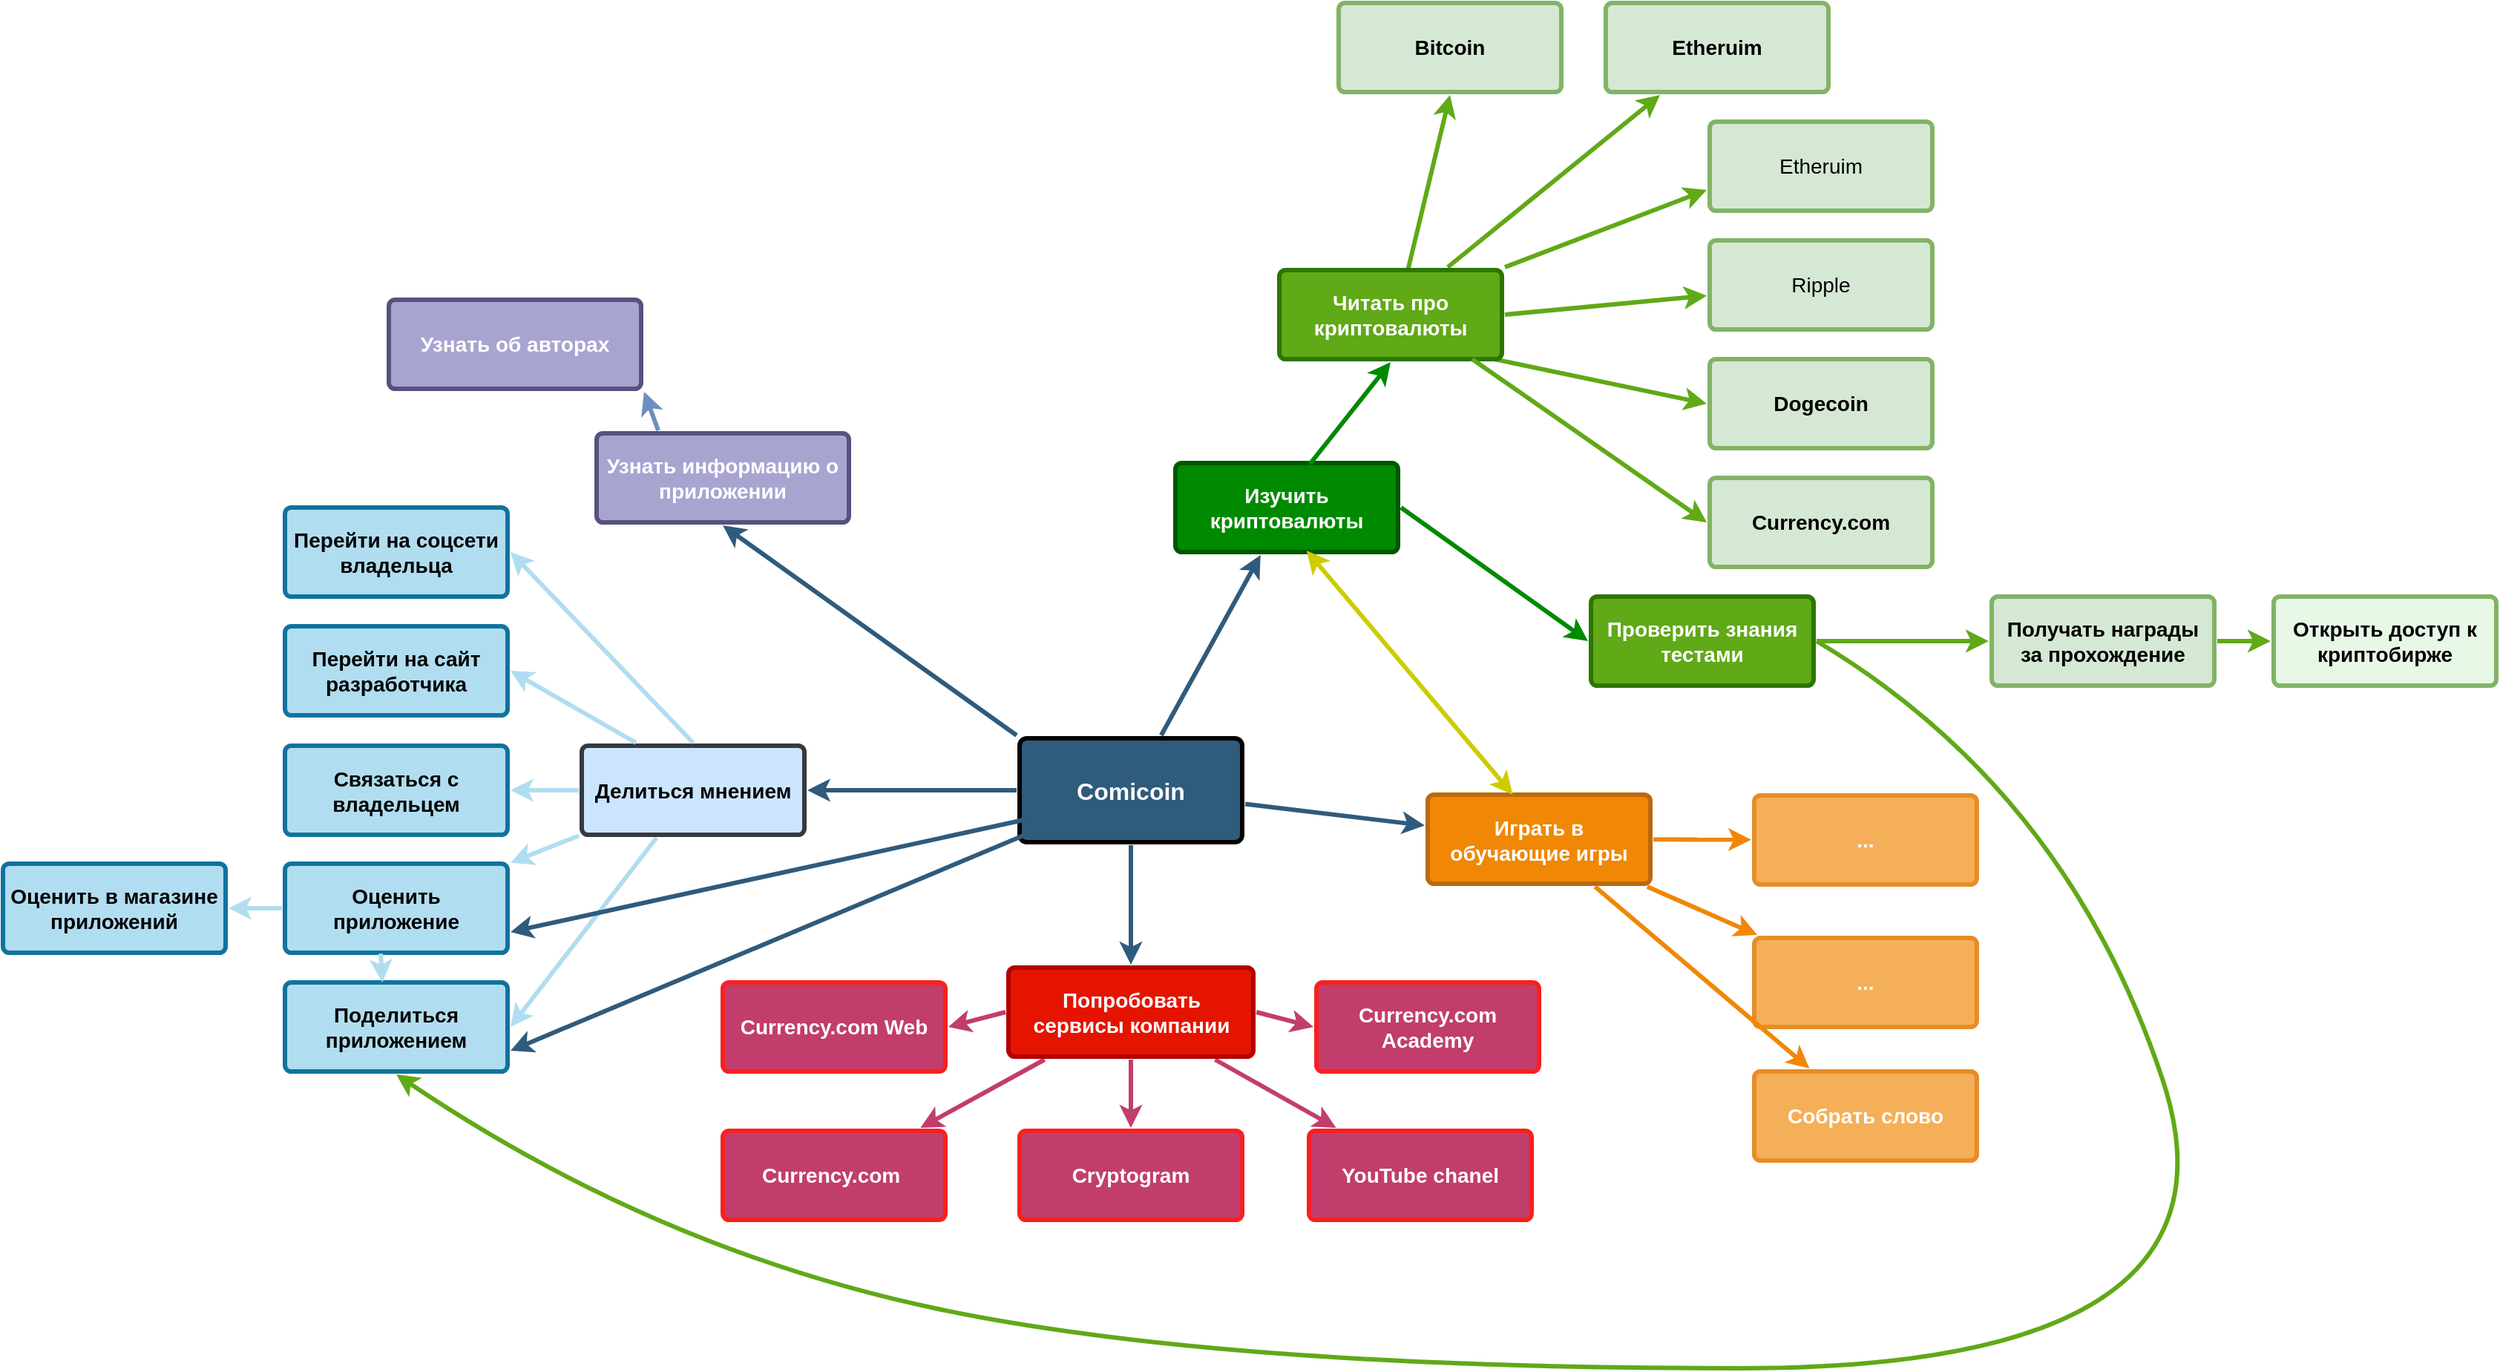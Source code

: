 <mxfile version="20.8.10" type="github">
  <diagram id="6a731a19-8d31-9384-78a2-239565b7b9f0" name="Page-1">
    <mxGraphModel dx="2569" dy="1602" grid="1" gridSize="10" guides="1" tooltips="1" connect="1" arrows="1" fold="1" page="1" pageScale="1" pageWidth="1169" pageHeight="827" background="none" math="0" shadow="0">
      <root>
        <mxCell id="0" />
        <mxCell id="1" parent="0" />
        <mxCell id="1745" value="" style="edgeStyle=none;rounded=0;jumpStyle=none;html=1;shadow=0;labelBackgroundColor=none;startArrow=none;startFill=0;endArrow=classic;endFill=1;jettySize=auto;orthogonalLoop=1;strokeColor=#2F5B7C;strokeWidth=3;fontFamily=Helvetica;fontSize=16;fontColor=#23445D;spacing=5;" parent="1" source="1749" target="1764" edge="1">
          <mxGeometry relative="1" as="geometry" />
        </mxCell>
        <mxCell id="1746" value="" style="edgeStyle=none;rounded=0;jumpStyle=none;html=1;shadow=0;labelBackgroundColor=none;startArrow=none;startFill=0;endArrow=classic;endFill=1;jettySize=auto;orthogonalLoop=1;strokeColor=#2F5B7C;strokeWidth=3;fontFamily=Helvetica;fontSize=16;fontColor=#23445D;spacing=5;" parent="1" source="1749" target="1771" edge="1">
          <mxGeometry relative="1" as="geometry" />
        </mxCell>
        <mxCell id="1747" value="" style="edgeStyle=none;rounded=0;jumpStyle=none;html=1;shadow=0;labelBackgroundColor=none;startArrow=none;startFill=0;endArrow=classic;endFill=1;jettySize=auto;orthogonalLoop=1;strokeColor=#2F5B7C;strokeWidth=3;fontFamily=Helvetica;fontSize=16;fontColor=#23445D;spacing=5;" parent="1" source="1749" target="1760" edge="1">
          <mxGeometry relative="1" as="geometry" />
        </mxCell>
        <mxCell id="1748" value="" style="edgeStyle=none;rounded=0;jumpStyle=none;html=1;shadow=0;labelBackgroundColor=none;startArrow=none;startFill=0;endArrow=classic;endFill=1;jettySize=auto;orthogonalLoop=1;strokeColor=#2F5B7C;strokeWidth=3;fontFamily=Helvetica;fontSize=16;fontColor=#23445D;spacing=5;" parent="1" source="1749" target="1753" edge="1">
          <mxGeometry relative="1" as="geometry" />
        </mxCell>
        <mxCell id="1749" value="Comicoin" style="rounded=1;whiteSpace=wrap;html=1;shadow=0;labelBackgroundColor=none;strokeColor=default;strokeWidth=3;fillColor=#2F5B7C;fontFamily=Helvetica;fontSize=16;fontColor=#FFFFFF;align=center;fontStyle=1;spacing=5;arcSize=7;perimeterSpacing=2;" parent="1" vertex="1">
          <mxGeometry x="495" y="375.5" width="150" height="70" as="geometry" />
        </mxCell>
        <mxCell id="1750" value="" style="edgeStyle=none;rounded=1;jumpStyle=none;html=1;shadow=0;labelBackgroundColor=none;startArrow=none;startFill=0;jettySize=auto;orthogonalLoop=1;strokeColor=#B1DDF0;strokeWidth=3;fontFamily=Helvetica;fontSize=14;fontColor=#FFFFFF;spacing=5;fontStyle=1;fillColor=#b0e3e6;" parent="1" source="1753" target="1756" edge="1">
          <mxGeometry relative="1" as="geometry" />
        </mxCell>
        <mxCell id="1751" value="" style="edgeStyle=none;rounded=1;jumpStyle=none;html=1;shadow=0;labelBackgroundColor=none;startArrow=none;startFill=0;jettySize=auto;orthogonalLoop=1;strokeColor=#B1DDF0;strokeWidth=3;fontFamily=Helvetica;fontSize=14;fontColor=#FFFFFF;spacing=5;fontStyle=1;fillColor=#b0e3e6;" parent="1" source="1753" target="1755" edge="1">
          <mxGeometry relative="1" as="geometry" />
        </mxCell>
        <mxCell id="1752" value="" style="edgeStyle=none;rounded=1;jumpStyle=none;html=1;shadow=0;labelBackgroundColor=none;startArrow=none;startFill=0;jettySize=auto;orthogonalLoop=1;strokeColor=#B1DDF0;strokeWidth=3;fontFamily=Helvetica;fontSize=14;fontColor=#FFFFFF;spacing=5;fontStyle=1;fillColor=#b0e3e6;entryX=1;entryY=0.5;entryDx=0;entryDy=0;" parent="1" source="1753" target="1754" edge="1">
          <mxGeometry relative="1" as="geometry" />
        </mxCell>
        <mxCell id="1753" value="Делиться мнением" style="rounded=1;whiteSpace=wrap;html=1;shadow=0;labelBackgroundColor=none;strokeColor=#36393d;strokeWidth=3;fillColor=#cce5ff;fontFamily=Helvetica;fontSize=14;align=center;spacing=5;fontStyle=1;arcSize=7;perimeterSpacing=2;" parent="1" vertex="1">
          <mxGeometry x="200" y="380.5" width="150" height="60" as="geometry" />
        </mxCell>
        <mxCell id="1754" value="Поделиться приложением" style="rounded=1;whiteSpace=wrap;html=1;shadow=0;labelBackgroundColor=none;strokeColor=#10739e;strokeWidth=3;fillColor=#b1ddf0;fontFamily=Helvetica;fontSize=14;align=center;spacing=5;fontStyle=1;arcSize=7;perimeterSpacing=2;" parent="1" vertex="1">
          <mxGeometry y="540" width="150" height="60" as="geometry" />
        </mxCell>
        <mxCell id="1755" value="Оценить приложение" style="rounded=1;whiteSpace=wrap;html=1;shadow=0;labelBackgroundColor=none;strokeColor=#10739e;strokeWidth=3;fillColor=#b1ddf0;fontFamily=Helvetica;fontSize=14;align=center;spacing=5;fontStyle=1;arcSize=7;perimeterSpacing=2;" parent="1" vertex="1">
          <mxGeometry y="460" width="150" height="60" as="geometry" />
        </mxCell>
        <mxCell id="1756" value="Связаться с владельцем" style="rounded=1;whiteSpace=wrap;html=1;shadow=0;labelBackgroundColor=none;strokeColor=#10739e;strokeWidth=3;fillColor=#B1DDF0;fontFamily=Helvetica;fontSize=14;align=center;spacing=5;fontStyle=1;arcSize=7;perimeterSpacing=2;" parent="1" vertex="1">
          <mxGeometry y="380.5" width="150" height="60" as="geometry" />
        </mxCell>
        <mxCell id="1757" value="" style="edgeStyle=none;rounded=0;jumpStyle=none;html=1;shadow=0;labelBackgroundColor=none;startArrow=none;startFill=0;endArrow=classic;endFill=1;jettySize=auto;orthogonalLoop=1;strokeColor=#C13E6C;strokeWidth=3;fontFamily=Helvetica;fontSize=14;fontColor=#FFFFFF;spacing=5;" parent="1" source="1760" target="1763" edge="1">
          <mxGeometry relative="1" as="geometry" />
        </mxCell>
        <mxCell id="1758" value="" style="edgeStyle=none;rounded=0;jumpStyle=none;html=1;shadow=0;labelBackgroundColor=none;startArrow=none;startFill=0;endArrow=classic;endFill=1;jettySize=auto;orthogonalLoop=1;strokeColor=#C13E6C;strokeWidth=3;fontFamily=Helvetica;fontSize=14;fontColor=#FFFFFF;spacing=5;" parent="1" source="1760" target="1762" edge="1">
          <mxGeometry relative="1" as="geometry" />
        </mxCell>
        <mxCell id="1759" value="" style="edgeStyle=none;rounded=0;jumpStyle=none;html=1;shadow=0;labelBackgroundColor=none;startArrow=none;startFill=0;endArrow=classic;endFill=1;jettySize=auto;orthogonalLoop=1;strokeColor=#C13E6C;strokeWidth=3;fontFamily=Helvetica;fontSize=14;fontColor=#FFFFFF;spacing=5;" parent="1" source="1760" target="1761" edge="1">
          <mxGeometry relative="1" as="geometry" />
        </mxCell>
        <mxCell id="1760" value="Попробовать сервисы компании" style="rounded=1;whiteSpace=wrap;html=1;shadow=0;labelBackgroundColor=none;strokeColor=#B20000;strokeWidth=3;fillColor=#e51400;fontFamily=Helvetica;fontSize=14;fontColor=#ffffff;align=center;spacing=5;fontStyle=1;arcSize=7;perimeterSpacing=2;" parent="1" vertex="1">
          <mxGeometry x="487.5" y="530" width="165" height="60" as="geometry" />
        </mxCell>
        <mxCell id="1761" value="YouTube chanel" style="rounded=1;whiteSpace=wrap;html=1;shadow=0;labelBackgroundColor=none;strokeColor=#f82020;strokeWidth=3;fillColor=#c13e6c;fontFamily=Helvetica;fontSize=14;fontColor=#FFFFFF;align=center;spacing=5;arcSize=7;perimeterSpacing=2;fontStyle=1" parent="1" vertex="1">
          <mxGeometry x="690" y="640" width="150" height="60" as="geometry" />
        </mxCell>
        <mxCell id="1762" value="Cryptogram" style="rounded=1;whiteSpace=wrap;html=1;shadow=0;labelBackgroundColor=none;strokeColor=#f82020;strokeWidth=3;fillColor=#c13e6c;fontFamily=Helvetica;fontSize=14;fontColor=#FFFFFF;align=center;spacing=5;arcSize=7;perimeterSpacing=2;fontStyle=1" parent="1" vertex="1">
          <mxGeometry x="495" y="640" width="150" height="60" as="geometry" />
        </mxCell>
        <mxCell id="1763" value="Currency.com&amp;nbsp;" style="rounded=1;whiteSpace=wrap;html=1;shadow=0;labelBackgroundColor=none;strokeColor=#f82020;strokeWidth=3;fillColor=#c13e6c;fontFamily=Helvetica;fontSize=14;fontColor=#FFFFFF;align=center;spacing=5;arcSize=7;perimeterSpacing=2;fontStyle=1" parent="1" vertex="1">
          <mxGeometry x="295" y="640" width="150" height="60" as="geometry" />
        </mxCell>
        <mxCell id="1764" value="Играть в обучающие игры" style="rounded=1;whiteSpace=wrap;html=1;shadow=0;labelBackgroundColor=none;strokeColor=#bb690c;strokeWidth=3;fillColor=#F08705;fontFamily=Helvetica;fontSize=14;fontColor=#FFFFFF;align=center;spacing=5;fontStyle=1;arcSize=7;perimeterSpacing=2;" parent="1" vertex="1">
          <mxGeometry x="770" y="413.5" width="150" height="60" as="geometry" />
        </mxCell>
        <mxCell id="1765" value="..." style="rounded=1;whiteSpace=wrap;html=1;shadow=0;labelBackgroundColor=none;strokeColor=#e68d28;strokeWidth=3;fillColor=#f5af58;fontFamily=Helvetica;fontSize=14;fontColor=#FFFFFF;align=center;spacing=5;arcSize=7;perimeterSpacing=2;fontStyle=1" parent="1" vertex="1">
          <mxGeometry x="990" y="414" width="150" height="60" as="geometry" />
        </mxCell>
        <mxCell id="1766" value="" style="edgeStyle=none;rounded=0;jumpStyle=none;html=1;shadow=0;labelBackgroundColor=none;startArrow=none;startFill=0;endArrow=classic;endFill=1;jettySize=auto;orthogonalLoop=1;strokeColor=#F08705;strokeWidth=3;fontFamily=Helvetica;fontSize=14;fontColor=#FFFFFF;spacing=5;" parent="1" source="1764" target="1765" edge="1">
          <mxGeometry relative="1" as="geometry" />
        </mxCell>
        <mxCell id="1767" value="..." style="rounded=1;whiteSpace=wrap;html=1;shadow=0;labelBackgroundColor=none;strokeColor=#e68d28;strokeWidth=3;fillColor=#f5af58;fontFamily=Helvetica;fontSize=14;fontColor=#FFFFFF;align=center;spacing=5;arcSize=7;perimeterSpacing=2;fontStyle=1" parent="1" vertex="1">
          <mxGeometry x="990" y="510" width="150" height="60" as="geometry" />
        </mxCell>
        <mxCell id="1768" value="" style="edgeStyle=none;rounded=0;jumpStyle=none;html=1;shadow=0;labelBackgroundColor=none;startArrow=none;startFill=0;endArrow=classic;endFill=1;jettySize=auto;orthogonalLoop=1;strokeColor=#F08705;strokeWidth=3;fontFamily=Helvetica;fontSize=14;fontColor=#FFFFFF;spacing=5;" parent="1" source="1764" target="1767" edge="1">
          <mxGeometry relative="1" as="geometry" />
        </mxCell>
        <mxCell id="1769" value="Собрать слово" style="rounded=1;whiteSpace=wrap;html=1;shadow=0;labelBackgroundColor=none;strokeColor=#e68d28;strokeWidth=3;fillColor=#f5af58;fontFamily=Helvetica;fontSize=14;fontColor=#FFFFFF;align=center;spacing=5;arcSize=7;perimeterSpacing=2;fontStyle=1" parent="1" vertex="1">
          <mxGeometry x="990" y="600" width="150" height="60" as="geometry" />
        </mxCell>
        <mxCell id="1770" value="" style="edgeStyle=none;rounded=0;jumpStyle=none;html=1;shadow=0;labelBackgroundColor=none;startArrow=none;startFill=0;endArrow=classic;endFill=1;jettySize=auto;orthogonalLoop=1;strokeColor=#F08705;strokeWidth=3;fontFamily=Helvetica;fontSize=14;fontColor=#FFFFFF;spacing=5;" parent="1" source="1764" target="1769" edge="1">
          <mxGeometry relative="1" as="geometry" />
        </mxCell>
        <mxCell id="1771" value="Изучить криптовалюты" style="rounded=1;whiteSpace=wrap;html=1;shadow=0;labelBackgroundColor=none;strokeColor=#005700;strokeWidth=3;fillColor=#008A00;fontFamily=Helvetica;fontSize=14;fontColor=#ffffff;align=center;spacing=5;fontStyle=1;arcSize=7;perimeterSpacing=2;" parent="1" vertex="1">
          <mxGeometry x="600" y="190.0" width="150" height="60" as="geometry" />
        </mxCell>
        <mxCell id="1773" value="" style="edgeStyle=none;rounded=1;jumpStyle=none;html=1;shadow=0;labelBackgroundColor=none;startArrow=none;startFill=0;jettySize=auto;orthogonalLoop=1;strokeColor=#60A917;strokeWidth=3;fontFamily=Helvetica;fontSize=14;fontColor=#FFFFFF;spacing=5;fontStyle=1;fillColor=#b0e3e6;exitX=0.936;exitY=0.96;exitDx=0;exitDy=0;entryX=0;entryY=0.5;entryDx=0;entryDy=0;exitPerimeter=0;" parent="1" source="UL254Td3M0qve1C45Teg-1788" target="UL254Td3M0qve1C45Teg-1831" edge="1">
          <mxGeometry relative="1" as="geometry">
            <mxPoint x="840" y="430" as="sourcePoint" />
            <mxPoint x="1077.743" y="218" as="targetPoint" />
          </mxGeometry>
        </mxCell>
        <mxCell id="1775" value="" style="edgeStyle=none;rounded=1;jumpStyle=none;html=1;shadow=0;labelBackgroundColor=none;startArrow=none;startFill=0;jettySize=auto;orthogonalLoop=1;strokeColor=#60A917;strokeWidth=3;fontFamily=Helvetica;fontSize=14;fontColor=#FFFFFF;spacing=5;fontStyle=1;fillColor=#b0e3e6;exitX=1;exitY=0.5;exitDx=0;exitDy=0;" parent="1" source="UL254Td3M0qve1C45Teg-1788" target="1774" edge="1">
          <mxGeometry relative="1" as="geometry" />
        </mxCell>
        <mxCell id="1776" value="Etheruim" style="rounded=1;whiteSpace=wrap;html=1;shadow=0;labelBackgroundColor=none;strokeColor=#82b366;strokeWidth=3;fillColor=#d5e8d4;fontFamily=Helvetica;fontSize=14;align=center;spacing=5;fontStyle=0;arcSize=7;perimeterSpacing=2;" parent="1" vertex="1">
          <mxGeometry x="960" y="-40" width="150" height="60" as="geometry" />
        </mxCell>
        <mxCell id="1777" value="" style="edgeStyle=none;rounded=1;jumpStyle=none;html=1;shadow=0;labelBackgroundColor=none;startArrow=none;startFill=0;jettySize=auto;orthogonalLoop=1;strokeColor=#60A917;strokeWidth=3;fontFamily=Helvetica;fontSize=14;fontColor=#FFFFFF;spacing=5;fontStyle=1;fillColor=#b0e3e6;exitX=0.75;exitY=0;exitDx=0;exitDy=0;entryX=0.25;entryY=1;entryDx=0;entryDy=0;" parent="1" source="UL254Td3M0qve1C45Teg-1788" target="UL254Td3M0qve1C45Teg-1833" edge="1">
          <mxGeometry relative="1" as="geometry">
            <mxPoint x="970" y="-90" as="targetPoint" />
          </mxGeometry>
        </mxCell>
        <mxCell id="1778" value="Bitcoin" style="rounded=1;whiteSpace=wrap;html=1;shadow=0;labelBackgroundColor=none;strokeColor=#82b366;strokeWidth=3;fillColor=#d5e8d4;fontFamily=Helvetica;fontSize=14;align=center;spacing=5;fontStyle=1;arcSize=7;perimeterSpacing=2;" parent="1" vertex="1">
          <mxGeometry x="710" y="-120" width="150" height="60" as="geometry" />
        </mxCell>
        <mxCell id="1779" value="" style="edgeStyle=none;rounded=1;jumpStyle=none;html=1;shadow=0;labelBackgroundColor=none;startArrow=none;startFill=0;jettySize=auto;orthogonalLoop=1;strokeColor=#60A917;strokeWidth=3;fontFamily=Helvetica;fontSize=14;fontColor=#FFFFFF;spacing=5;fontStyle=1;fillColor=#b0e3e6;exitX=0.571;exitY=0.075;exitDx=0;exitDy=0;entryX=0.5;entryY=1;entryDx=0;entryDy=0;exitPerimeter=0;" parent="1" source="UL254Td3M0qve1C45Teg-1788" target="1778" edge="1">
          <mxGeometry relative="1" as="geometry" />
        </mxCell>
        <mxCell id="UL254Td3M0qve1C45Teg-1784" value="" style="edgeStyle=none;rounded=0;jumpStyle=none;html=1;shadow=0;labelBackgroundColor=none;startArrow=none;startFill=0;endArrow=classic;endFill=1;jettySize=auto;orthogonalLoop=1;strokeColor=#60A917;strokeWidth=3;fontFamily=Helvetica;fontSize=16;fontColor=#23445D;spacing=5;entryX=0;entryY=0.5;entryDx=0;entryDy=0;" edge="1" parent="1" source="UL254Td3M0qve1C45Teg-1798" target="UL254Td3M0qve1C45Teg-1783">
          <mxGeometry relative="1" as="geometry">
            <mxPoint x="1140" y="320" as="sourcePoint" />
            <mxPoint x="703" y="422.425" as="targetPoint" />
          </mxGeometry>
        </mxCell>
        <mxCell id="UL254Td3M0qve1C45Teg-1788" value="Читать про криптовалюты" style="rounded=1;whiteSpace=wrap;html=1;shadow=0;labelBackgroundColor=none;strokeColor=#2D7600;strokeWidth=3;fillColor=#60A917;fontFamily=Helvetica;fontSize=14;fontColor=#ffffff;align=center;spacing=5;fontStyle=1;arcSize=7;perimeterSpacing=2;" vertex="1" parent="1">
          <mxGeometry x="670" y="60.0" width="150" height="60" as="geometry" />
        </mxCell>
        <mxCell id="UL254Td3M0qve1C45Teg-1783" value="Получать награды за прохождение" style="rounded=1;whiteSpace=wrap;html=1;shadow=0;labelBackgroundColor=none;strokeColor=#82b366;strokeWidth=3;fillColor=#d5e8d4;fontFamily=Helvetica;fontSize=14;align=center;spacing=5;fontStyle=1;arcSize=7;perimeterSpacing=2;" vertex="1" parent="1">
          <mxGeometry x="1150" y="280.0" width="150" height="60" as="geometry" />
        </mxCell>
        <mxCell id="UL254Td3M0qve1C45Teg-1790" value="" style="edgeStyle=none;rounded=0;jumpStyle=none;html=1;shadow=0;labelBackgroundColor=none;startArrow=none;startFill=0;endArrow=classic;endFill=1;jettySize=auto;orthogonalLoop=1;strokeColor=#008A00;strokeWidth=3;fontFamily=Helvetica;fontSize=16;fontColor=#23445D;spacing=5;entryX=0.5;entryY=1;entryDx=0;entryDy=0;exitX=0.602;exitY=0.04;exitDx=0;exitDy=0;exitPerimeter=0;" edge="1" parent="1" source="1771" target="UL254Td3M0qve1C45Teg-1788">
          <mxGeometry relative="1" as="geometry">
            <mxPoint x="770" y="380" as="sourcePoint" />
            <mxPoint x="816.5" y="538" as="targetPoint" />
          </mxGeometry>
        </mxCell>
        <mxCell id="UL254Td3M0qve1C45Teg-1792" style="edgeStyle=none;rounded=0;orthogonalLoop=1;jettySize=auto;html=1;exitX=0.25;exitY=1;exitDx=0;exitDy=0;" edge="1" parent="1" source="1776" target="1776">
          <mxGeometry relative="1" as="geometry" />
        </mxCell>
        <mxCell id="UL254Td3M0qve1C45Teg-1793" value="Currency.com Academy" style="rounded=1;whiteSpace=wrap;html=1;shadow=0;labelBackgroundColor=none;strokeColor=#f82020;strokeWidth=3;fillColor=#c13e6c;fontFamily=Helvetica;fontSize=14;fontColor=#FFFFFF;align=center;spacing=5;arcSize=7;perimeterSpacing=2;fontStyle=1" vertex="1" parent="1">
          <mxGeometry x="695" y="540" width="150" height="60" as="geometry" />
        </mxCell>
        <mxCell id="UL254Td3M0qve1C45Teg-1794" value="Currency.com Web" style="rounded=1;whiteSpace=wrap;html=1;shadow=0;labelBackgroundColor=none;strokeColor=#f82020;strokeWidth=3;fillColor=#C13E6C;fontFamily=Helvetica;fontSize=14;fontColor=#FFFFFF;align=center;spacing=5;arcSize=7;perimeterSpacing=2;fontStyle=1" vertex="1" parent="1">
          <mxGeometry x="295" y="540" width="150" height="60" as="geometry" />
        </mxCell>
        <mxCell id="UL254Td3M0qve1C45Teg-1795" value="" style="edgeStyle=none;rounded=0;jumpStyle=none;html=1;shadow=0;labelBackgroundColor=none;startArrow=none;startFill=0;endArrow=classic;endFill=1;jettySize=auto;orthogonalLoop=1;strokeColor=#C13E6C;strokeWidth=3;fontFamily=Helvetica;fontSize=14;fontColor=#FFFFFF;spacing=5;entryX=1;entryY=0.5;entryDx=0;entryDy=0;exitX=0;exitY=0.5;exitDx=0;exitDy=0;" edge="1" parent="1" source="1760" target="UL254Td3M0qve1C45Teg-1794">
          <mxGeometry relative="1" as="geometry">
            <mxPoint x="503" y="641.3" as="sourcePoint" />
            <mxPoint x="457" y="659.7" as="targetPoint" />
          </mxGeometry>
        </mxCell>
        <mxCell id="UL254Td3M0qve1C45Teg-1796" value="" style="edgeStyle=none;rounded=0;jumpStyle=none;html=1;shadow=0;labelBackgroundColor=none;startArrow=none;startFill=0;endArrow=classic;endFill=1;jettySize=auto;orthogonalLoop=1;strokeColor=#C13E6C;strokeWidth=3;fontFamily=Helvetica;fontSize=14;fontColor=#FFFFFF;spacing=5;entryX=0;entryY=0.5;entryDx=0;entryDy=0;exitX=1;exitY=0.5;exitDx=0;exitDy=0;" edge="1" parent="1" source="1760" target="UL254Td3M0qve1C45Teg-1793">
          <mxGeometry relative="1" as="geometry">
            <mxPoint x="503" y="610.5" as="sourcePoint" />
            <mxPoint x="442" y="610.5" as="targetPoint" />
          </mxGeometry>
        </mxCell>
        <mxCell id="UL254Td3M0qve1C45Teg-1797" value="" style="edgeStyle=none;rounded=0;jumpStyle=none;html=1;shadow=0;labelBackgroundColor=none;startArrow=none;startFill=0;endArrow=classic;endFill=1;jettySize=auto;orthogonalLoop=1;strokeColor=#008A00;strokeWidth=3;fontFamily=Helvetica;fontSize=16;fontColor=#23445D;spacing=5;exitX=1;exitY=0.5;exitDx=0;exitDy=0;entryX=0;entryY=0.5;entryDx=0;entryDy=0;" edge="1" parent="1" source="1771" target="UL254Td3M0qve1C45Teg-1798">
          <mxGeometry relative="1" as="geometry">
            <mxPoint x="910" y="410" as="sourcePoint" />
            <mxPoint x="970" y="410.33" as="targetPoint" />
          </mxGeometry>
        </mxCell>
        <mxCell id="UL254Td3M0qve1C45Teg-1798" value="Проверить знания тестами" style="rounded=1;whiteSpace=wrap;html=1;shadow=0;labelBackgroundColor=none;strokeColor=#2D7600;strokeWidth=3;fillColor=#60a917;fontFamily=Helvetica;fontSize=14;fontColor=#ffffff;align=center;spacing=5;fontStyle=1;arcSize=7;perimeterSpacing=2;" vertex="1" parent="1">
          <mxGeometry x="880" y="280.0" width="150" height="60" as="geometry" />
        </mxCell>
        <mxCell id="UL254Td3M0qve1C45Teg-1801" value="" style="edgeStyle=none;rounded=1;jumpStyle=none;html=1;shadow=0;labelBackgroundColor=none;startArrow=none;startFill=0;jettySize=auto;orthogonalLoop=1;strokeColor=#B1DDF0;strokeWidth=3;fontFamily=Helvetica;fontSize=14;fontColor=#FFFFFF;spacing=5;fontStyle=1;fillColor=#b0e3e6;entryX=1;entryY=0.5;entryDx=0;entryDy=0;exitX=0.25;exitY=0;exitDx=0;exitDy=0;" edge="1" parent="1" source="1753" target="UL254Td3M0qve1C45Teg-1802">
          <mxGeometry relative="1" as="geometry">
            <mxPoint x="260" y="360" as="sourcePoint" />
            <mxPoint x="210" y="310" as="targetPoint" />
          </mxGeometry>
        </mxCell>
        <mxCell id="UL254Td3M0qve1C45Teg-1802" value="Перейти на сайт разработчика" style="rounded=1;whiteSpace=wrap;html=1;shadow=0;labelBackgroundColor=none;strokeColor=#10739e;strokeWidth=3;fillColor=#b1ddf0;fontFamily=Helvetica;fontSize=14;align=center;spacing=5;fontStyle=1;arcSize=7;perimeterSpacing=2;" vertex="1" parent="1">
          <mxGeometry y="300" width="150" height="60" as="geometry" />
        </mxCell>
        <mxCell id="UL254Td3M0qve1C45Teg-1808" value="" style="endArrow=classic;startArrow=classic;html=1;rounded=1;jumpSize=7;strokeColor=#CCCC00;strokeWidth=3;fillColor=#ffff88;entryX=0.587;entryY=0.954;entryDx=0;entryDy=0;entryPerimeter=0;exitX=0.385;exitY=0.031;exitDx=0;exitDy=0;exitPerimeter=0;" edge="1" parent="1" source="1764" target="1771">
          <mxGeometry width="50" height="50" relative="1" as="geometry">
            <mxPoint x="905" y="390" as="sourcePoint" />
            <mxPoint x="805" y="300" as="targetPoint" />
          </mxGeometry>
        </mxCell>
        <mxCell id="UL254Td3M0qve1C45Teg-1810" value="" style="edgeStyle=none;rounded=1;jumpStyle=none;html=1;shadow=0;labelBackgroundColor=none;startArrow=none;startFill=0;jettySize=auto;orthogonalLoop=1;strokeColor=#B1DDF0;strokeWidth=3;fontFamily=Helvetica;fontSize=14;fontColor=#FFFFFF;spacing=5;fontStyle=1;fillColor=#b0e3e6;exitX=0.432;exitY=0.978;exitDx=0;exitDy=0;entryX=0.439;entryY=0.03;entryDx=0;entryDy=0;exitPerimeter=0;entryPerimeter=0;" edge="1" parent="1" source="1755" target="1754">
          <mxGeometry relative="1" as="geometry">
            <mxPoint x="233" y="451.437" as="sourcePoint" />
            <mxPoint x="-110" y="510" as="targetPoint" />
          </mxGeometry>
        </mxCell>
        <mxCell id="UL254Td3M0qve1C45Teg-1814" value="" style="edgeStyle=none;rounded=1;jumpStyle=none;html=1;shadow=0;labelBackgroundColor=none;startArrow=none;startFill=0;jettySize=auto;orthogonalLoop=1;strokeColor=#2F5B7C;strokeWidth=3;fontFamily=Helvetica;fontSize=14;fontColor=#FFFFFF;spacing=5;fontStyle=1;fillColor=#b0e3e6;entryX=1;entryY=0.75;entryDx=0;entryDy=0;" edge="1" parent="1" target="1754">
          <mxGeometry relative="1" as="geometry">
            <mxPoint x="500" y="440" as="sourcePoint" />
            <mxPoint x="162" y="600" as="targetPoint" />
          </mxGeometry>
        </mxCell>
        <mxCell id="UL254Td3M0qve1C45Teg-1815" value="Перейти на соцсети владельца" style="rounded=1;whiteSpace=wrap;html=1;shadow=0;labelBackgroundColor=none;strokeColor=#10739e;strokeWidth=3;fillColor=#b1ddf0;fontFamily=Helvetica;fontSize=14;align=center;spacing=5;fontStyle=1;arcSize=7;perimeterSpacing=2;" vertex="1" parent="1">
          <mxGeometry y="220" width="150" height="60" as="geometry" />
        </mxCell>
        <mxCell id="UL254Td3M0qve1C45Teg-1816" value="" style="edgeStyle=none;rounded=1;jumpStyle=none;html=1;shadow=0;labelBackgroundColor=none;startArrow=none;startFill=0;jettySize=auto;orthogonalLoop=1;strokeColor=#B1DDF0;strokeWidth=3;fontFamily=Helvetica;fontSize=14;fontColor=#FFFFFF;spacing=5;fontStyle=1;fillColor=#b0e3e6;entryX=1;entryY=0.5;entryDx=0;entryDy=0;exitX=0.5;exitY=0;exitDx=0;exitDy=0;" edge="1" parent="1" source="1753" target="UL254Td3M0qve1C45Teg-1815">
          <mxGeometry relative="1" as="geometry">
            <mxPoint x="290" y="370" as="sourcePoint" />
            <mxPoint x="223.5" y="312" as="targetPoint" />
          </mxGeometry>
        </mxCell>
        <mxCell id="UL254Td3M0qve1C45Teg-1817" value="" style="edgeStyle=none;rounded=0;jumpStyle=none;html=1;shadow=0;labelBackgroundColor=none;startArrow=none;startFill=0;endArrow=classic;endFill=1;jettySize=auto;orthogonalLoop=1;strokeColor=#2F5B7C;strokeWidth=3;fontFamily=Helvetica;fontSize=16;fontColor=#23445D;spacing=5;entryX=1;entryY=0.75;entryDx=0;entryDy=0;" edge="1" parent="1" target="1755">
          <mxGeometry relative="1" as="geometry">
            <mxPoint x="500" y="430" as="sourcePoint" />
            <mxPoint x="377" y="425.5" as="targetPoint" />
          </mxGeometry>
        </mxCell>
        <mxCell id="UL254Td3M0qve1C45Teg-1811" value="Оценить в магазине приложений" style="rounded=1;whiteSpace=wrap;html=1;shadow=0;labelBackgroundColor=none;strokeColor=#10739e;strokeWidth=3;fillColor=#b1ddf0;fontFamily=Helvetica;fontSize=14;align=center;spacing=5;fontStyle=1;arcSize=7;perimeterSpacing=2;" vertex="1" parent="1">
          <mxGeometry x="-190" y="460" width="150" height="60" as="geometry" />
        </mxCell>
        <mxCell id="UL254Td3M0qve1C45Teg-1819" value="" style="edgeStyle=none;rounded=1;jumpStyle=none;html=1;shadow=0;labelBackgroundColor=none;startArrow=none;startFill=0;jettySize=auto;orthogonalLoop=1;strokeColor=#B1DDF0;strokeWidth=3;fontFamily=Helvetica;fontSize=14;fontColor=#FFFFFF;spacing=5;fontStyle=1;fillColor=#b0e3e6;exitX=0;exitY=0.5;exitDx=0;exitDy=0;entryX=1;entryY=0.5;entryDx=0;entryDy=0;" edge="1" parent="1" source="1755" target="UL254Td3M0qve1C45Teg-1811">
          <mxGeometry relative="1" as="geometry">
            <mxPoint x="74.528" y="530.592" as="sourcePoint" />
            <mxPoint x="-40" y="490" as="targetPoint" />
          </mxGeometry>
        </mxCell>
        <mxCell id="UL254Td3M0qve1C45Teg-1820" value="" style="edgeStyle=none;rounded=0;jumpStyle=none;html=1;shadow=0;labelBackgroundColor=none;startArrow=none;startFill=0;endArrow=classic;endFill=1;jettySize=auto;orthogonalLoop=1;strokeColor=#2F5B7C;strokeWidth=3;fontFamily=Helvetica;fontSize=16;fontColor=#23445D;spacing=5;fillColor=#dae8fc;entryX=0.5;entryY=1;entryDx=0;entryDy=0;exitX=0;exitY=0;exitDx=0;exitDy=0;" edge="1" parent="1" source="1749" target="UL254Td3M0qve1C45Teg-1822">
          <mxGeometry relative="1" as="geometry">
            <mxPoint x="640" y="440" as="sourcePoint" />
            <mxPoint x="950" y="560" as="targetPoint" />
          </mxGeometry>
        </mxCell>
        <mxCell id="UL254Td3M0qve1C45Teg-1822" value="Узнать информацию о приложении" style="rounded=1;whiteSpace=wrap;html=1;shadow=0;labelBackgroundColor=none;strokeColor=#56517e;strokeWidth=3;fillColor=#a8a4d0;fontFamily=Helvetica;fontSize=14;align=center;spacing=5;fontStyle=1;arcSize=7;perimeterSpacing=2;fontColor=#FFFFFF;" vertex="1" parent="1">
          <mxGeometry x="210" y="170" width="170" height="60" as="geometry" />
        </mxCell>
        <mxCell id="UL254Td3M0qve1C45Teg-1823" value="" style="edgeStyle=none;rounded=0;jumpStyle=none;html=1;shadow=0;labelBackgroundColor=none;startArrow=none;startFill=0;endArrow=classic;endFill=1;jettySize=auto;orthogonalLoop=1;strokeColor=#6c8ebf;strokeWidth=3;fontFamily=Helvetica;fontSize=16;fontColor=#23445D;spacing=5;fillColor=#dae8fc;exitX=0.25;exitY=0;exitDx=0;exitDy=0;entryX=1;entryY=1;entryDx=0;entryDy=0;" edge="1" parent="1" source="UL254Td3M0qve1C45Teg-1822" target="UL254Td3M0qve1C45Teg-1824">
          <mxGeometry relative="1" as="geometry">
            <mxPoint x="1040" y="590" as="sourcePoint" />
            <mxPoint x="1040" y="640" as="targetPoint" />
          </mxGeometry>
        </mxCell>
        <mxCell id="UL254Td3M0qve1C45Teg-1824" value="Узнать об авторах" style="rounded=1;whiteSpace=wrap;html=1;shadow=0;labelBackgroundColor=none;strokeColor=#56517e;strokeWidth=3;fillColor=#a8a4d0;fontFamily=Helvetica;fontSize=14;align=center;spacing=5;fontStyle=1;arcSize=7;perimeterSpacing=2;fontColor=#FFFFFF;" vertex="1" parent="1">
          <mxGeometry x="70" y="80" width="170" height="60" as="geometry" />
        </mxCell>
        <mxCell id="UL254Td3M0qve1C45Teg-1827" value="" style="curved=1;endArrow=classic;html=1;rounded=1;strokeColor=#60A917;strokeWidth=3;fontColor=#FFFFFF;jumpSize=7;entryX=0.5;entryY=1;entryDx=0;entryDy=0;exitX=1;exitY=0.5;exitDx=0;exitDy=0;" edge="1" parent="1" source="UL254Td3M0qve1C45Teg-1798" target="1754">
          <mxGeometry width="50" height="50" relative="1" as="geometry">
            <mxPoint x="580" y="490" as="sourcePoint" />
            <mxPoint x="630" y="440" as="targetPoint" />
            <Array as="points">
              <mxPoint x="1200" y="410" />
              <mxPoint x="1330" y="800" />
              <mxPoint x="630" y="800" />
              <mxPoint x="250" y="720" />
            </Array>
          </mxGeometry>
        </mxCell>
        <mxCell id="UL254Td3M0qve1C45Teg-1828" value="" style="endArrow=classic;html=1;rounded=1;strokeColor=#60A917;strokeWidth=3;fontColor=#FFFFFF;jumpSize=7;entryX=0;entryY=0.5;entryDx=0;entryDy=0;exitX=1;exitY=0.5;exitDx=0;exitDy=0;" edge="1" parent="1" source="UL254Td3M0qve1C45Teg-1783" target="UL254Td3M0qve1C45Teg-1829">
          <mxGeometry width="50" height="50" relative="1" as="geometry">
            <mxPoint x="1350" y="250" as="sourcePoint" />
            <mxPoint x="1274.33" y="375.5" as="targetPoint" />
          </mxGeometry>
        </mxCell>
        <mxCell id="UL254Td3M0qve1C45Teg-1829" value="Открыть доступ к криптобирже" style="rounded=1;whiteSpace=wrap;html=1;shadow=0;labelBackgroundColor=none;strokeColor=#82b366;strokeWidth=3;fillColor=#e8f8e7;fontFamily=Helvetica;fontSize=14;align=center;spacing=5;fontStyle=1;arcSize=7;perimeterSpacing=2;" vertex="1" parent="1">
          <mxGeometry x="1340" y="280.0" width="150" height="60" as="geometry" />
        </mxCell>
        <mxCell id="UL254Td3M0qve1C45Teg-1831" value="Dogecoin" style="rounded=1;whiteSpace=wrap;html=1;shadow=0;labelBackgroundColor=none;strokeColor=#82b366;strokeWidth=3;fillColor=#d5e8d4;fontFamily=Helvetica;fontSize=14;align=center;spacing=5;fontStyle=1;arcSize=7;perimeterSpacing=2;" vertex="1" parent="1">
          <mxGeometry x="960" y="120" width="150" height="60" as="geometry" />
        </mxCell>
        <mxCell id="UL254Td3M0qve1C45Teg-1833" value="Etheruim" style="rounded=1;whiteSpace=wrap;html=1;shadow=0;labelBackgroundColor=none;strokeColor=#82b366;strokeWidth=3;fillColor=#d5e8d4;fontFamily=Helvetica;fontSize=14;align=center;spacing=5;fontStyle=1;arcSize=7;perimeterSpacing=2;" vertex="1" parent="1">
          <mxGeometry x="890" y="-120" width="150" height="60" as="geometry" />
        </mxCell>
        <mxCell id="UL254Td3M0qve1C45Teg-1834" value="" style="edgeStyle=none;rounded=1;jumpStyle=none;html=1;shadow=0;labelBackgroundColor=none;startArrow=none;startFill=0;jettySize=auto;orthogonalLoop=1;strokeColor=#60A917;strokeWidth=3;fontFamily=Helvetica;fontSize=14;fontColor=#FFFFFF;spacing=5;fontStyle=1;fillColor=#b0e3e6;exitX=1;exitY=0;exitDx=0;exitDy=0;entryX=0;entryY=0.75;entryDx=0;entryDy=0;" edge="1" parent="1" source="UL254Td3M0qve1C45Teg-1788" target="1776">
          <mxGeometry relative="1" as="geometry">
            <mxPoint x="954" y="110" as="sourcePoint" />
            <mxPoint x="960" y="60" as="targetPoint" />
          </mxGeometry>
        </mxCell>
        <mxCell id="1774" value="Ripple" style="rounded=1;whiteSpace=wrap;html=1;shadow=0;labelBackgroundColor=none;strokeColor=#82b366;strokeWidth=3;fillColor=#d5e8d4;fontFamily=Helvetica;fontSize=14;align=center;spacing=5;fontStyle=0;arcSize=7;perimeterSpacing=2;" parent="1" vertex="1">
          <mxGeometry x="960" y="40" width="150" height="60" as="geometry" />
        </mxCell>
        <mxCell id="UL254Td3M0qve1C45Teg-1830" value="Currency.com" style="rounded=1;whiteSpace=wrap;html=1;shadow=0;labelBackgroundColor=none;strokeColor=#82b366;strokeWidth=3;fillColor=#d5e8d4;fontFamily=Helvetica;fontSize=14;align=center;spacing=5;fontStyle=1;arcSize=7;perimeterSpacing=2;" vertex="1" parent="1">
          <mxGeometry x="960" y="200" width="150" height="60" as="geometry" />
        </mxCell>
        <mxCell id="UL254Td3M0qve1C45Teg-1837" value="" style="edgeStyle=none;rounded=1;jumpStyle=none;html=1;shadow=0;labelBackgroundColor=none;startArrow=none;startFill=0;jettySize=auto;orthogonalLoop=1;strokeColor=#60A917;strokeWidth=3;fontFamily=Helvetica;fontSize=14;fontColor=#FFFFFF;spacing=5;fontStyle=1;fillColor=#b0e3e6;exitX=0.857;exitY=0.969;exitDx=0;exitDy=0;entryX=0;entryY=0.5;entryDx=0;entryDy=0;exitPerimeter=0;" edge="1" parent="1" source="UL254Td3M0qve1C45Teg-1788" target="UL254Td3M0qve1C45Teg-1830">
          <mxGeometry relative="1" as="geometry">
            <mxPoint x="942" y="122" as="sourcePoint" />
            <mxPoint x="968" y="160" as="targetPoint" />
          </mxGeometry>
        </mxCell>
      </root>
    </mxGraphModel>
  </diagram>
</mxfile>
